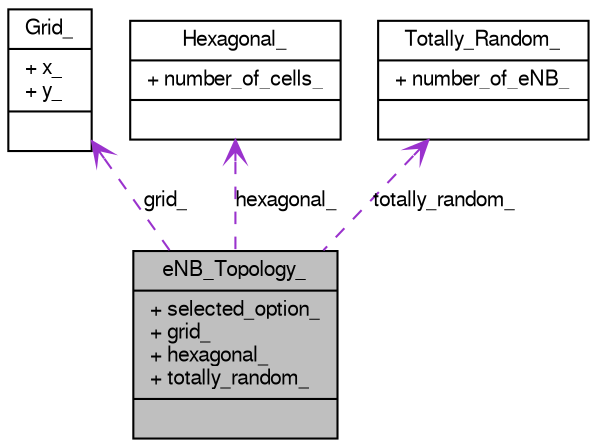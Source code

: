 digraph G
{
  edge [fontname="FreeSans",fontsize="10",labelfontname="FreeSans",labelfontsize="10"];
  node [fontname="FreeSans",fontsize="10",shape=record];
  Node1 [label="{eNB_Topology_\n|+ selected_option_\l+ grid_\l+ hexagonal_\l+ totally_random_\l|}",height=0.2,width=0.4,color="black", fillcolor="grey75", style="filled" fontcolor="black"];
  Node2 -> Node1 [dir=back,color="darkorchid3",fontsize="10",style="dashed",label="grid_",arrowtail="open"];
  Node2 [label="{Grid_\n|+ x_\l+ y_\l|}",height=0.2,width=0.4,color="black", fillcolor="white", style="filled",URL="$structGrid__.html"];
  Node3 -> Node1 [dir=back,color="darkorchid3",fontsize="10",style="dashed",label="hexagonal_",arrowtail="open"];
  Node3 [label="{Hexagonal_\n|+ number_of_cells_\l|}",height=0.2,width=0.4,color="black", fillcolor="white", style="filled",URL="$structHexagonal__.html"];
  Node4 -> Node1 [dir=back,color="darkorchid3",fontsize="10",style="dashed",label="totally_random_",arrowtail="open"];
  Node4 [label="{Totally_Random_\n|+ number_of_eNB_\l|}",height=0.2,width=0.4,color="black", fillcolor="white", style="filled",URL="$structTotally__Random__.html"];
}
